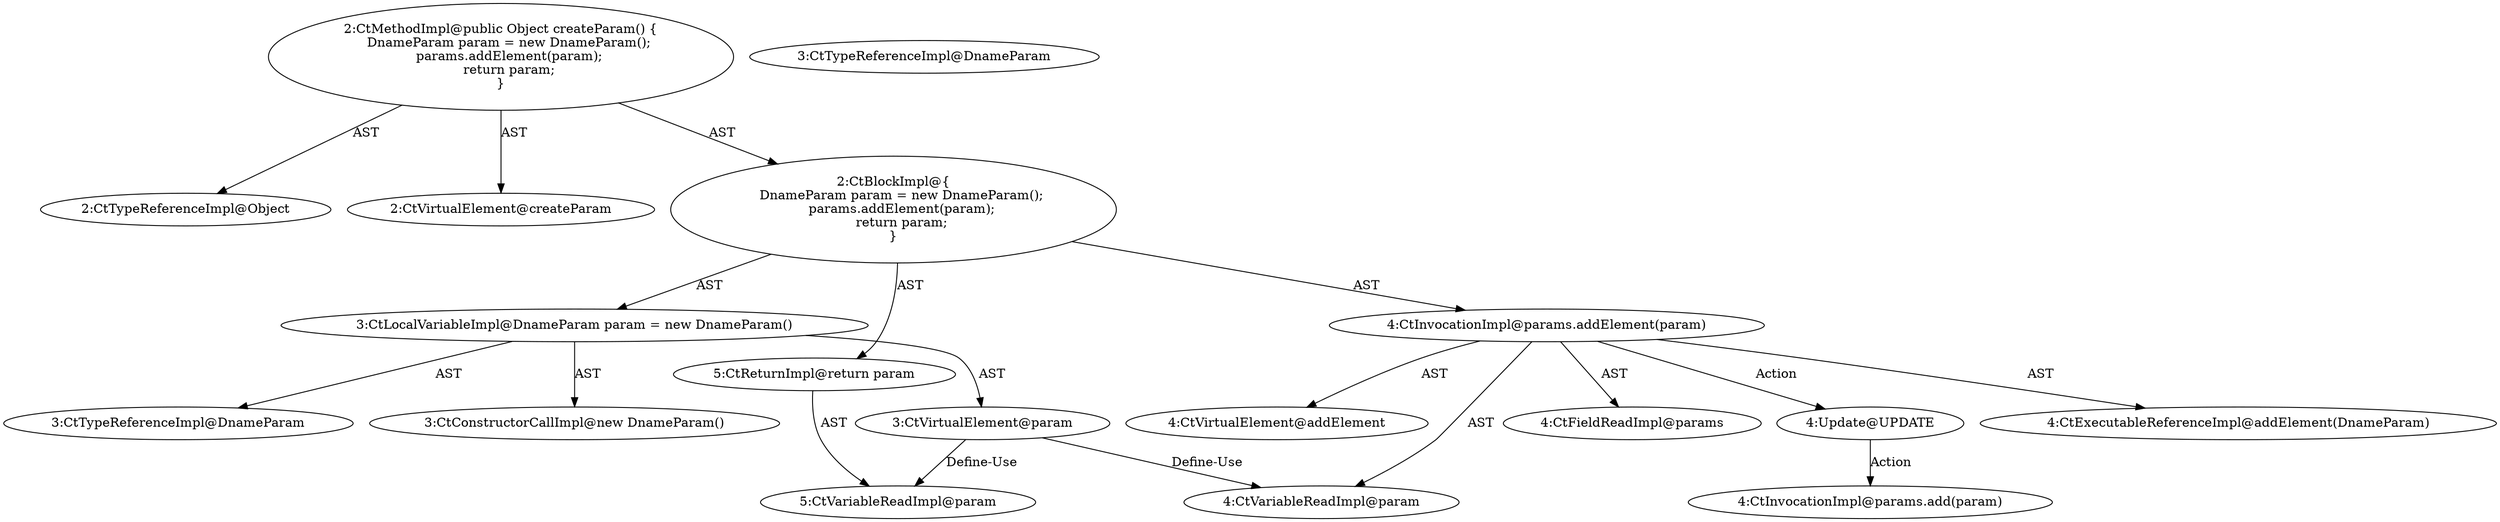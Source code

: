 digraph "createParam#?" {
0 [label="2:CtTypeReferenceImpl@Object" shape=ellipse]
1 [label="2:CtVirtualElement@createParam" shape=ellipse]
2 [label="3:CtTypeReferenceImpl@DnameParam" shape=ellipse]
3 [label="3:CtTypeReferenceImpl@DnameParam" shape=ellipse]
4 [label="3:CtConstructorCallImpl@new DnameParam()" shape=ellipse]
5 [label="3:CtVirtualElement@param" shape=ellipse]
6 [label="3:CtLocalVariableImpl@DnameParam param = new DnameParam()" shape=ellipse]
7 [label="4:CtExecutableReferenceImpl@addElement(DnameParam)" shape=ellipse]
8 [label="4:CtVirtualElement@addElement" shape=ellipse]
9 [label="4:CtFieldReadImpl@params" shape=ellipse]
10 [label="4:CtVariableReadImpl@param" shape=ellipse]
11 [label="4:CtInvocationImpl@params.addElement(param)" shape=ellipse]
12 [label="5:CtVariableReadImpl@param" shape=ellipse]
13 [label="5:CtReturnImpl@return param" shape=ellipse]
14 [label="2:CtBlockImpl@\{
    DnameParam param = new DnameParam();
    params.addElement(param);
    return param;
\}" shape=ellipse]
15 [label="2:CtMethodImpl@public Object createParam() \{
    DnameParam param = new DnameParam();
    params.addElement(param);
    return param;
\}" shape=ellipse]
16 [label="4:Update@UPDATE" shape=ellipse]
17 [label="4:CtInvocationImpl@params.add(param)" shape=ellipse]
5 -> 10 [label="Define-Use"];
5 -> 12 [label="Define-Use"];
6 -> 5 [label="AST"];
6 -> 2 [label="AST"];
6 -> 4 [label="AST"];
11 -> 8 [label="AST"];
11 -> 9 [label="AST"];
11 -> 7 [label="AST"];
11 -> 10 [label="AST"];
11 -> 16 [label="Action"];
13 -> 12 [label="AST"];
14 -> 6 [label="AST"];
14 -> 11 [label="AST"];
14 -> 13 [label="AST"];
15 -> 1 [label="AST"];
15 -> 0 [label="AST"];
15 -> 14 [label="AST"];
16 -> 17 [label="Action"];
}